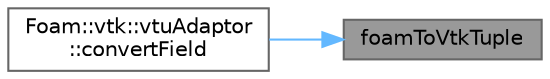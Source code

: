 digraph "foamToVtkTuple"
{
 // LATEX_PDF_SIZE
  bgcolor="transparent";
  edge [fontname=Helvetica,fontsize=10,labelfontname=Helvetica,labelfontsize=10];
  node [fontname=Helvetica,fontsize=10,shape=box,height=0.2,width=0.4];
  rankdir="RL";
  Node1 [id="Node000001",label="foamToVtkTuple",height=0.2,width=0.4,color="gray40", fillcolor="grey60", style="filled", fontcolor="black",tooltip=" "];
  Node1 -> Node2 [id="edge1_Node000001_Node000002",dir="back",color="steelblue1",style="solid",tooltip=" "];
  Node2 [id="Node000002",label="Foam::vtk::vtuAdaptor\l::convertField",height=0.2,width=0.4,color="grey40", fillcolor="white", style="filled",URL="$classFoam_1_1vtk_1_1vtuAdaptor.html#a4a913ab655232b4c708a9690ae8ba9c5",tooltip=" "];
}
